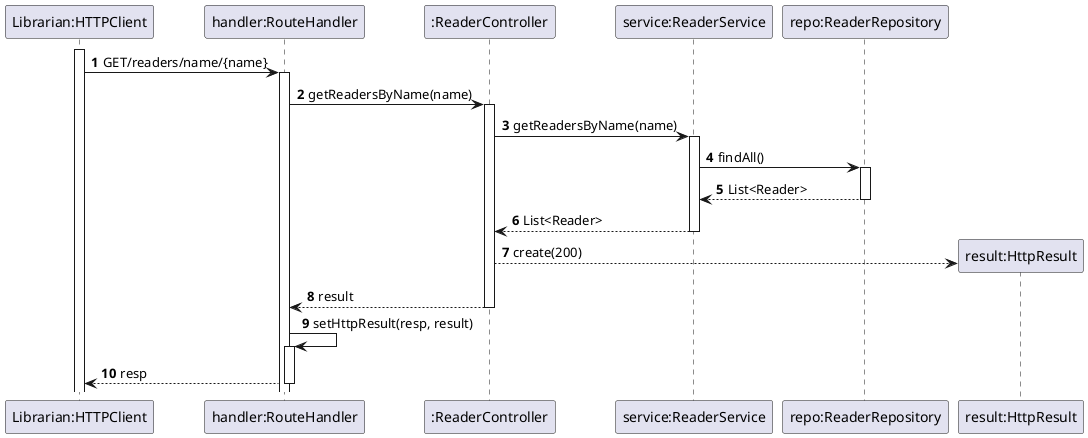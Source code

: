 @startuml

'https://plantuml.com/sequence-diagram

autoactivate on
autonumber

participant "Librarian:HTTPClient" as HTTPClient
participant "handler:RouteHandler" as System
participant ":ReaderController" as Ctrl
participant "service:ReaderService" as Service
participant "repo:ReaderRepository" as Repo
participant "result:HttpResult" as Result

activate HTTPClient

HTTPClient -> System: GET/readers/name/{name}
System -> Ctrl: getReadersByName(name)
Ctrl -> Service: getReadersByName(name)
Service -> Repo: findAll()
Repo --> Service: List<Reader>
Service --> Ctrl: List<Reader>
Ctrl --> Result**: create(200)
Ctrl --> System: result
System -> System: setHttpResult(resp, result)
System --> HTTPClient: resp

@enduml
